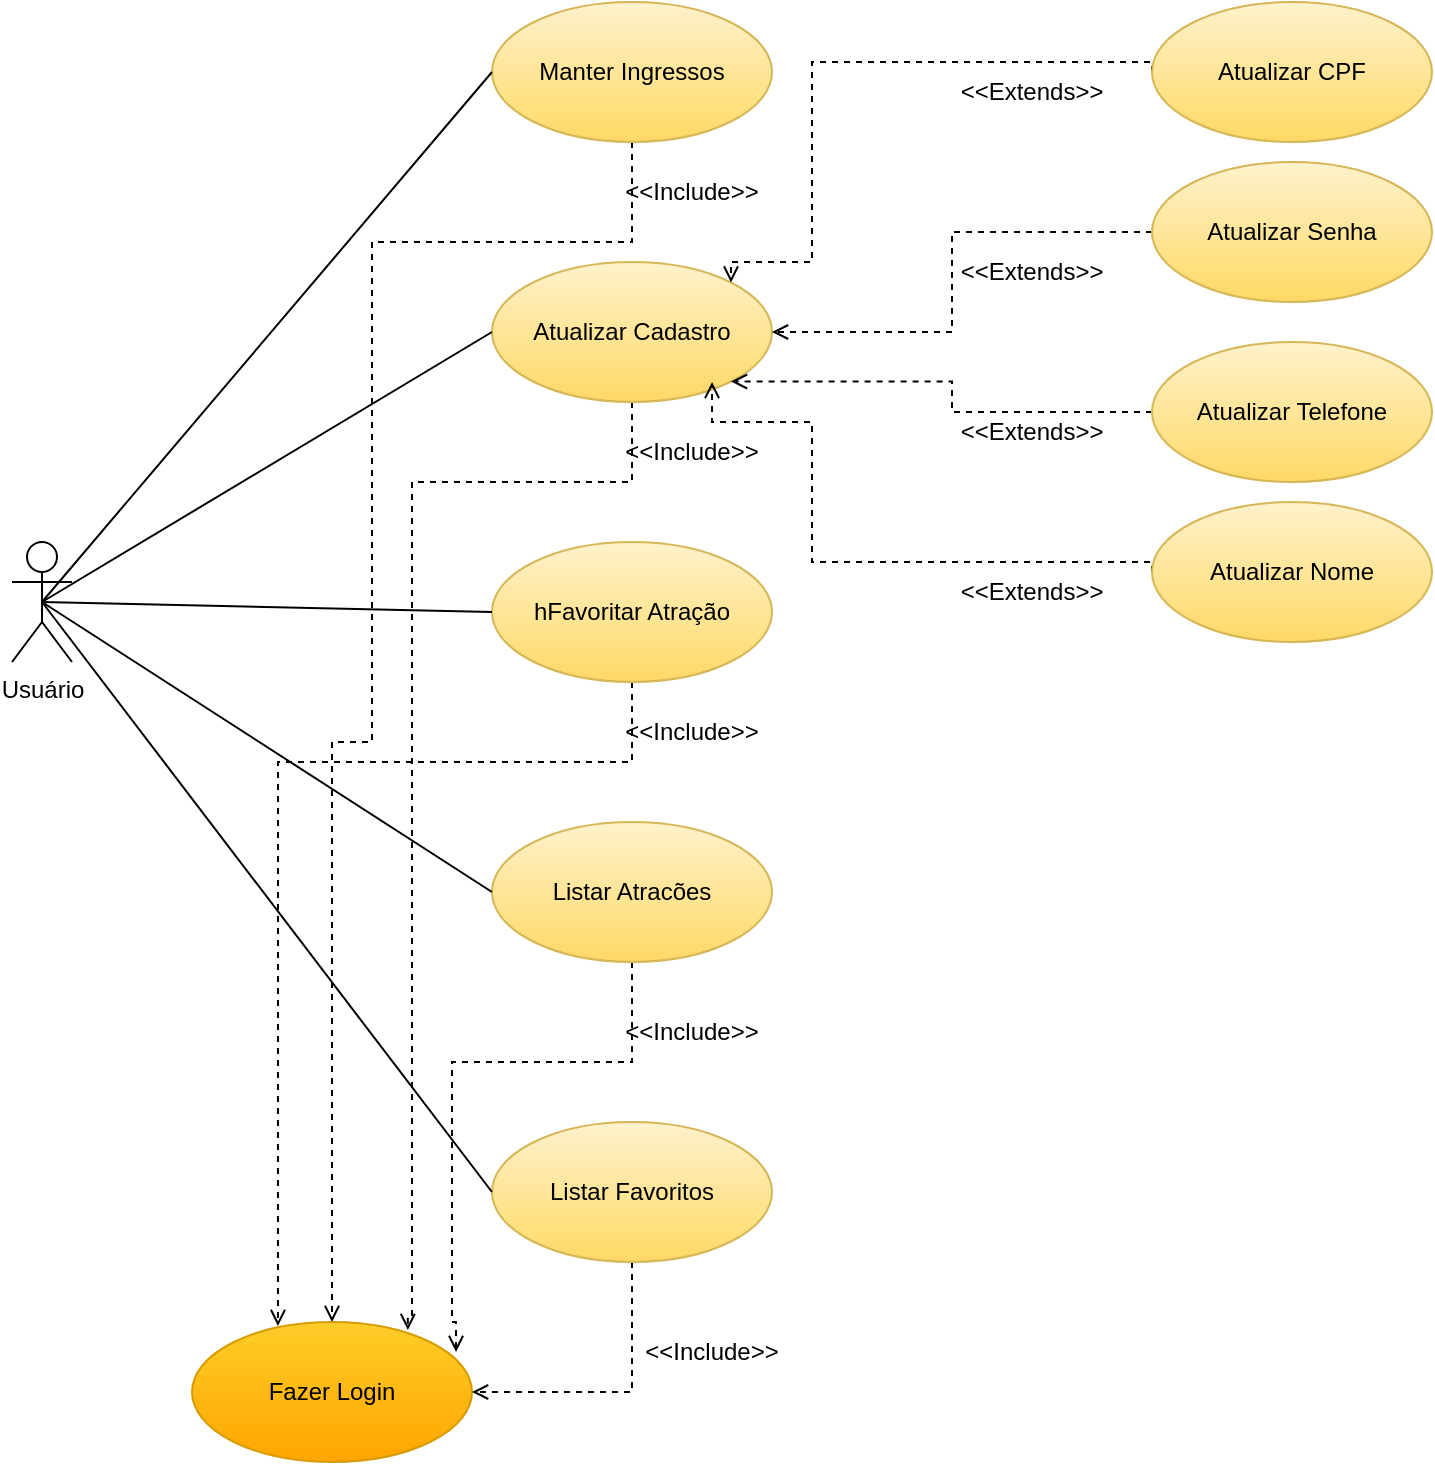 <mxfile version="21.3.2" type="github">
  <diagram name="Página-1" id="ZsWGvR_CJ-Xvulu1Hz_D">
    <mxGraphModel dx="880" dy="484" grid="1" gridSize="10" guides="1" tooltips="1" connect="1" arrows="1" fold="1" page="1" pageScale="1" pageWidth="827" pageHeight="1169" math="0" shadow="0">
      <root>
        <mxCell id="0" />
        <mxCell id="1" parent="0" />
        <mxCell id="BkIVylYhDz4DRzOmCXPh-10" value="Usuário" style="shape=umlActor;verticalLabelPosition=bottom;verticalAlign=top;html=1;" parent="1" vertex="1">
          <mxGeometry x="80" y="320" width="30" height="60" as="geometry" />
        </mxCell>
        <mxCell id="GZZjSP9OiH-mPEN3WOIu-2" style="edgeStyle=orthogonalEdgeStyle;rounded=0;orthogonalLoop=1;jettySize=auto;html=1;exitX=0.5;exitY=1;exitDx=0;exitDy=0;entryX=0.5;entryY=0;entryDx=0;entryDy=0;endArrow=open;endFill=0;dashed=1;" parent="1" source="BkIVylYhDz4DRzOmCXPh-11" target="BkIVylYhDz4DRzOmCXPh-17" edge="1">
          <mxGeometry relative="1" as="geometry">
            <Array as="points">
              <mxPoint x="390" y="170" />
              <mxPoint x="260" y="170" />
              <mxPoint x="260" y="420" />
              <mxPoint x="240" y="420" />
            </Array>
          </mxGeometry>
        </mxCell>
        <mxCell id="BkIVylYhDz4DRzOmCXPh-11" value="Manter Ingressos" style="ellipse;whiteSpace=wrap;html=1;fillColor=#fff2cc;gradientColor=#ffd966;strokeColor=#d6b656;" parent="1" vertex="1">
          <mxGeometry x="320" y="50" width="140" height="70" as="geometry" />
        </mxCell>
        <mxCell id="GZZjSP9OiH-mPEN3WOIu-3" style="edgeStyle=orthogonalEdgeStyle;rounded=0;orthogonalLoop=1;jettySize=auto;html=1;exitX=0.5;exitY=1;exitDx=0;exitDy=0;entryX=0.307;entryY=0.029;entryDx=0;entryDy=0;entryPerimeter=0;endArrow=open;endFill=0;dashed=1;" parent="1" source="BkIVylYhDz4DRzOmCXPh-12" target="BkIVylYhDz4DRzOmCXPh-17" edge="1">
          <mxGeometry relative="1" as="geometry">
            <mxPoint x="200" y="610" as="targetPoint" />
            <Array as="points">
              <mxPoint x="390" y="430" />
              <mxPoint x="213" y="430" />
            </Array>
          </mxGeometry>
        </mxCell>
        <mxCell id="BkIVylYhDz4DRzOmCXPh-12" value="hFavoritar Atração" style="ellipse;whiteSpace=wrap;html=1;fillColor=#fff2cc;gradientColor=#ffd966;strokeColor=#d6b656;" parent="1" vertex="1">
          <mxGeometry x="320" y="320" width="140" height="70" as="geometry" />
        </mxCell>
        <mxCell id="GZZjSP9OiH-mPEN3WOIu-1" style="edgeStyle=orthogonalEdgeStyle;rounded=0;orthogonalLoop=1;jettySize=auto;html=1;exitX=0.5;exitY=1;exitDx=0;exitDy=0;entryX=0.943;entryY=0.214;entryDx=0;entryDy=0;endArrow=open;endFill=0;dashed=1;entryPerimeter=0;" parent="1" source="BkIVylYhDz4DRzOmCXPh-13" target="BkIVylYhDz4DRzOmCXPh-17" edge="1">
          <mxGeometry relative="1" as="geometry">
            <Array as="points">
              <mxPoint x="390" y="580" />
              <mxPoint x="300" y="580" />
              <mxPoint x="300" y="710" />
              <mxPoint x="302" y="710" />
            </Array>
          </mxGeometry>
        </mxCell>
        <mxCell id="BkIVylYhDz4DRzOmCXPh-13" value="Listar Atracões" style="ellipse;whiteSpace=wrap;html=1;fillColor=#fff2cc;gradientColor=#ffd966;strokeColor=#d6b656;" parent="1" vertex="1">
          <mxGeometry x="320" y="460" width="140" height="70" as="geometry" />
        </mxCell>
        <mxCell id="BkIVylYhDz4DRzOmCXPh-16" value="" style="endArrow=none;html=1;rounded=0;exitX=0.5;exitY=0.5;exitDx=0;exitDy=0;exitPerimeter=0;entryX=0;entryY=0.5;entryDx=0;entryDy=0;" parent="1" source="BkIVylYhDz4DRzOmCXPh-10" target="BkIVylYhDz4DRzOmCXPh-11" edge="1">
          <mxGeometry width="50" height="50" relative="1" as="geometry">
            <mxPoint x="400" y="180" as="sourcePoint" />
            <mxPoint x="450" y="130" as="targetPoint" />
          </mxGeometry>
        </mxCell>
        <mxCell id="BkIVylYhDz4DRzOmCXPh-17" value="Fazer Login" style="ellipse;whiteSpace=wrap;html=1;fillColor=#ffcd28;gradientColor=#ffa500;strokeColor=#d79b00;" parent="1" vertex="1">
          <mxGeometry x="170" y="710" width="140" height="70" as="geometry" />
        </mxCell>
        <mxCell id="BkIVylYhDz4DRzOmCXPh-18" value="" style="endArrow=none;html=1;rounded=0;exitX=0.5;exitY=0.5;exitDx=0;exitDy=0;exitPerimeter=0;entryX=0;entryY=0.5;entryDx=0;entryDy=0;" parent="1" source="BkIVylYhDz4DRzOmCXPh-10" target="BkIVylYhDz4DRzOmCXPh-13" edge="1">
          <mxGeometry width="50" height="50" relative="1" as="geometry">
            <mxPoint x="400" y="520" as="sourcePoint" />
            <mxPoint x="450" y="470" as="targetPoint" />
          </mxGeometry>
        </mxCell>
        <mxCell id="BkIVylYhDz4DRzOmCXPh-23" value="" style="endArrow=none;html=1;rounded=0;exitX=0.5;exitY=0.5;exitDx=0;exitDy=0;exitPerimeter=0;entryX=0;entryY=0.5;entryDx=0;entryDy=0;" parent="1" source="BkIVylYhDz4DRzOmCXPh-10" target="BkIVylYhDz4DRzOmCXPh-12" edge="1">
          <mxGeometry width="50" height="50" relative="1" as="geometry">
            <mxPoint x="400" y="420" as="sourcePoint" />
            <mxPoint x="450" y="370" as="targetPoint" />
          </mxGeometry>
        </mxCell>
        <mxCell id="D6QmHsm73FEfysf0zrHD-1" value="&amp;lt;&amp;lt;Include&amp;gt;&amp;gt;" style="text;html=1;strokeColor=none;fillColor=none;align=center;verticalAlign=middle;whiteSpace=wrap;rounded=0;" vertex="1" parent="1">
          <mxGeometry x="390" y="550" width="60" height="30" as="geometry" />
        </mxCell>
        <mxCell id="D6QmHsm73FEfysf0zrHD-2" value="&amp;lt;&amp;lt;Include&amp;gt;&amp;gt;" style="text;html=1;strokeColor=none;fillColor=none;align=center;verticalAlign=middle;whiteSpace=wrap;rounded=0;" vertex="1" parent="1">
          <mxGeometry x="390" y="130" width="60" height="30" as="geometry" />
        </mxCell>
        <mxCell id="D6QmHsm73FEfysf0zrHD-3" value="&amp;lt;&amp;lt;Include&amp;gt;&amp;gt;" style="text;html=1;strokeColor=none;fillColor=none;align=center;verticalAlign=middle;whiteSpace=wrap;rounded=0;" vertex="1" parent="1">
          <mxGeometry x="390" y="260" width="60" height="30" as="geometry" />
        </mxCell>
        <mxCell id="D6QmHsm73FEfysf0zrHD-6" style="edgeStyle=orthogonalEdgeStyle;rounded=0;orthogonalLoop=1;jettySize=auto;html=1;exitX=0.5;exitY=1;exitDx=0;exitDy=0;entryX=0.771;entryY=0.057;entryDx=0;entryDy=0;dashed=1;endArrow=open;endFill=0;entryPerimeter=0;" edge="1" parent="1" source="D6QmHsm73FEfysf0zrHD-4" target="BkIVylYhDz4DRzOmCXPh-17">
          <mxGeometry relative="1" as="geometry">
            <Array as="points">
              <mxPoint x="390" y="290" />
              <mxPoint x="280" y="290" />
              <mxPoint x="280" y="707" />
              <mxPoint x="278" y="707" />
            </Array>
          </mxGeometry>
        </mxCell>
        <mxCell id="D6QmHsm73FEfysf0zrHD-4" value="Atualizar Cadastro" style="ellipse;whiteSpace=wrap;html=1;fillColor=#fff2cc;gradientColor=#ffd966;strokeColor=#d6b656;" vertex="1" parent="1">
          <mxGeometry x="320" y="180" width="140" height="70" as="geometry" />
        </mxCell>
        <mxCell id="D6QmHsm73FEfysf0zrHD-5" value="" style="endArrow=none;html=1;rounded=0;exitX=0.5;exitY=0.5;exitDx=0;exitDy=0;exitPerimeter=0;entryX=0;entryY=0.5;entryDx=0;entryDy=0;" edge="1" parent="1" source="BkIVylYhDz4DRzOmCXPh-10" target="D6QmHsm73FEfysf0zrHD-4">
          <mxGeometry width="50" height="50" relative="1" as="geometry">
            <mxPoint x="105" y="350" as="sourcePoint" />
            <mxPoint x="310" y="185" as="targetPoint" />
          </mxGeometry>
        </mxCell>
        <mxCell id="D6QmHsm73FEfysf0zrHD-8" value="&amp;lt;&amp;lt;Include&amp;gt;&amp;gt;" style="text;html=1;strokeColor=none;fillColor=none;align=center;verticalAlign=middle;whiteSpace=wrap;rounded=0;" vertex="1" parent="1">
          <mxGeometry x="390" y="400" width="60" height="30" as="geometry" />
        </mxCell>
        <mxCell id="D6QmHsm73FEfysf0zrHD-13" style="edgeStyle=orthogonalEdgeStyle;rounded=0;orthogonalLoop=1;jettySize=auto;html=1;exitX=0;exitY=0.5;exitDx=0;exitDy=0;entryX=1;entryY=0;entryDx=0;entryDy=0;dashed=1;endArrow=open;endFill=0;" edge="1" parent="1" source="D6QmHsm73FEfysf0zrHD-9" target="D6QmHsm73FEfysf0zrHD-4">
          <mxGeometry relative="1" as="geometry">
            <mxPoint x="500" y="180" as="targetPoint" />
            <Array as="points">
              <mxPoint x="650" y="80" />
              <mxPoint x="480" y="80" />
              <mxPoint x="480" y="180" />
              <mxPoint x="440" y="180" />
            </Array>
          </mxGeometry>
        </mxCell>
        <mxCell id="D6QmHsm73FEfysf0zrHD-9" value="Atualizar CPF" style="ellipse;whiteSpace=wrap;html=1;fillColor=#fff2cc;gradientColor=#ffd966;strokeColor=#d6b656;" vertex="1" parent="1">
          <mxGeometry x="650" y="50" width="140" height="70" as="geometry" />
        </mxCell>
        <mxCell id="D6QmHsm73FEfysf0zrHD-14" style="edgeStyle=orthogonalEdgeStyle;rounded=0;orthogonalLoop=1;jettySize=auto;html=1;exitX=0;exitY=0.5;exitDx=0;exitDy=0;entryX=1;entryY=0.5;entryDx=0;entryDy=0;dashed=1;endArrow=open;endFill=0;" edge="1" parent="1" source="D6QmHsm73FEfysf0zrHD-10" target="D6QmHsm73FEfysf0zrHD-4">
          <mxGeometry relative="1" as="geometry">
            <Array as="points">
              <mxPoint x="550" y="165" />
              <mxPoint x="550" y="215" />
            </Array>
          </mxGeometry>
        </mxCell>
        <mxCell id="D6QmHsm73FEfysf0zrHD-10" value="Atualizar Senha" style="ellipse;whiteSpace=wrap;html=1;fillColor=#fff2cc;gradientColor=#ffd966;strokeColor=#d6b656;" vertex="1" parent="1">
          <mxGeometry x="650" y="130" width="140" height="70" as="geometry" />
        </mxCell>
        <mxCell id="D6QmHsm73FEfysf0zrHD-15" style="edgeStyle=orthogonalEdgeStyle;rounded=0;orthogonalLoop=1;jettySize=auto;html=1;exitX=0;exitY=0.5;exitDx=0;exitDy=0;entryX=1;entryY=1;entryDx=0;entryDy=0;dashed=1;endArrow=open;endFill=0;" edge="1" parent="1" source="D6QmHsm73FEfysf0zrHD-11" target="D6QmHsm73FEfysf0zrHD-4">
          <mxGeometry relative="1" as="geometry">
            <Array as="points">
              <mxPoint x="550" y="255" />
              <mxPoint x="550" y="240" />
            </Array>
          </mxGeometry>
        </mxCell>
        <mxCell id="D6QmHsm73FEfysf0zrHD-11" value="Atualizar Telefone" style="ellipse;whiteSpace=wrap;html=1;fillColor=#fff2cc;gradientColor=#ffd966;strokeColor=#d6b656;" vertex="1" parent="1">
          <mxGeometry x="650" y="220" width="140" height="70" as="geometry" />
        </mxCell>
        <mxCell id="D6QmHsm73FEfysf0zrHD-16" style="edgeStyle=orthogonalEdgeStyle;rounded=0;orthogonalLoop=1;jettySize=auto;html=1;exitX=0;exitY=0.5;exitDx=0;exitDy=0;entryX=0.786;entryY=0.857;entryDx=0;entryDy=0;entryPerimeter=0;dashed=1;endArrow=open;endFill=0;" edge="1" parent="1" source="D6QmHsm73FEfysf0zrHD-12" target="D6QmHsm73FEfysf0zrHD-4">
          <mxGeometry relative="1" as="geometry">
            <Array as="points">
              <mxPoint x="650" y="330" />
              <mxPoint x="480" y="330" />
              <mxPoint x="480" y="260" />
              <mxPoint x="430" y="260" />
            </Array>
          </mxGeometry>
        </mxCell>
        <mxCell id="D6QmHsm73FEfysf0zrHD-12" value="Atualizar Nome" style="ellipse;whiteSpace=wrap;html=1;fillColor=#fff2cc;gradientColor=#ffd966;strokeColor=#d6b656;" vertex="1" parent="1">
          <mxGeometry x="650" y="300" width="140" height="70" as="geometry" />
        </mxCell>
        <mxCell id="D6QmHsm73FEfysf0zrHD-18" value="&amp;lt;&amp;lt;Extends&amp;gt;&amp;gt;" style="text;html=1;strokeColor=none;fillColor=none;align=center;verticalAlign=middle;whiteSpace=wrap;rounded=0;" vertex="1" parent="1">
          <mxGeometry x="560" y="80" width="60" height="30" as="geometry" />
        </mxCell>
        <mxCell id="D6QmHsm73FEfysf0zrHD-19" value="&amp;lt;&amp;lt;Extends&amp;gt;&amp;gt;" style="text;html=1;strokeColor=none;fillColor=none;align=center;verticalAlign=middle;whiteSpace=wrap;rounded=0;" vertex="1" parent="1">
          <mxGeometry x="560" y="170" width="60" height="30" as="geometry" />
        </mxCell>
        <mxCell id="D6QmHsm73FEfysf0zrHD-20" value="&amp;lt;&amp;lt;Extends&amp;gt;&amp;gt;" style="text;html=1;strokeColor=none;fillColor=none;align=center;verticalAlign=middle;whiteSpace=wrap;rounded=0;" vertex="1" parent="1">
          <mxGeometry x="560" y="250" width="60" height="30" as="geometry" />
        </mxCell>
        <mxCell id="D6QmHsm73FEfysf0zrHD-21" value="&amp;lt;&amp;lt;Extends&amp;gt;&amp;gt;" style="text;html=1;strokeColor=none;fillColor=none;align=center;verticalAlign=middle;whiteSpace=wrap;rounded=0;" vertex="1" parent="1">
          <mxGeometry x="560" y="330" width="60" height="30" as="geometry" />
        </mxCell>
        <mxCell id="D6QmHsm73FEfysf0zrHD-24" style="edgeStyle=orthogonalEdgeStyle;rounded=0;orthogonalLoop=1;jettySize=auto;html=1;exitX=0.5;exitY=1;exitDx=0;exitDy=0;entryX=1;entryY=0.5;entryDx=0;entryDy=0;dashed=1;endArrow=open;endFill=0;" edge="1" parent="1" source="D6QmHsm73FEfysf0zrHD-22" target="BkIVylYhDz4DRzOmCXPh-17">
          <mxGeometry relative="1" as="geometry" />
        </mxCell>
        <mxCell id="D6QmHsm73FEfysf0zrHD-22" value="Listar Favoritos" style="ellipse;whiteSpace=wrap;html=1;fillColor=#fff2cc;gradientColor=#ffd966;strokeColor=#d6b656;" vertex="1" parent="1">
          <mxGeometry x="320" y="610" width="140" height="70" as="geometry" />
        </mxCell>
        <mxCell id="D6QmHsm73FEfysf0zrHD-23" value="" style="endArrow=none;html=1;rounded=0;exitX=0.5;exitY=0.5;exitDx=0;exitDy=0;exitPerimeter=0;entryX=0;entryY=0.5;entryDx=0;entryDy=0;" edge="1" parent="1" source="BkIVylYhDz4DRzOmCXPh-10" target="D6QmHsm73FEfysf0zrHD-22">
          <mxGeometry width="50" height="50" relative="1" as="geometry">
            <mxPoint x="105" y="360" as="sourcePoint" />
            <mxPoint x="330" y="505" as="targetPoint" />
          </mxGeometry>
        </mxCell>
        <mxCell id="D6QmHsm73FEfysf0zrHD-25" value="&amp;lt;&amp;lt;Include&amp;gt;&amp;gt;" style="text;html=1;strokeColor=none;fillColor=none;align=center;verticalAlign=middle;whiteSpace=wrap;rounded=0;" vertex="1" parent="1">
          <mxGeometry x="400" y="710" width="60" height="30" as="geometry" />
        </mxCell>
      </root>
    </mxGraphModel>
  </diagram>
</mxfile>

